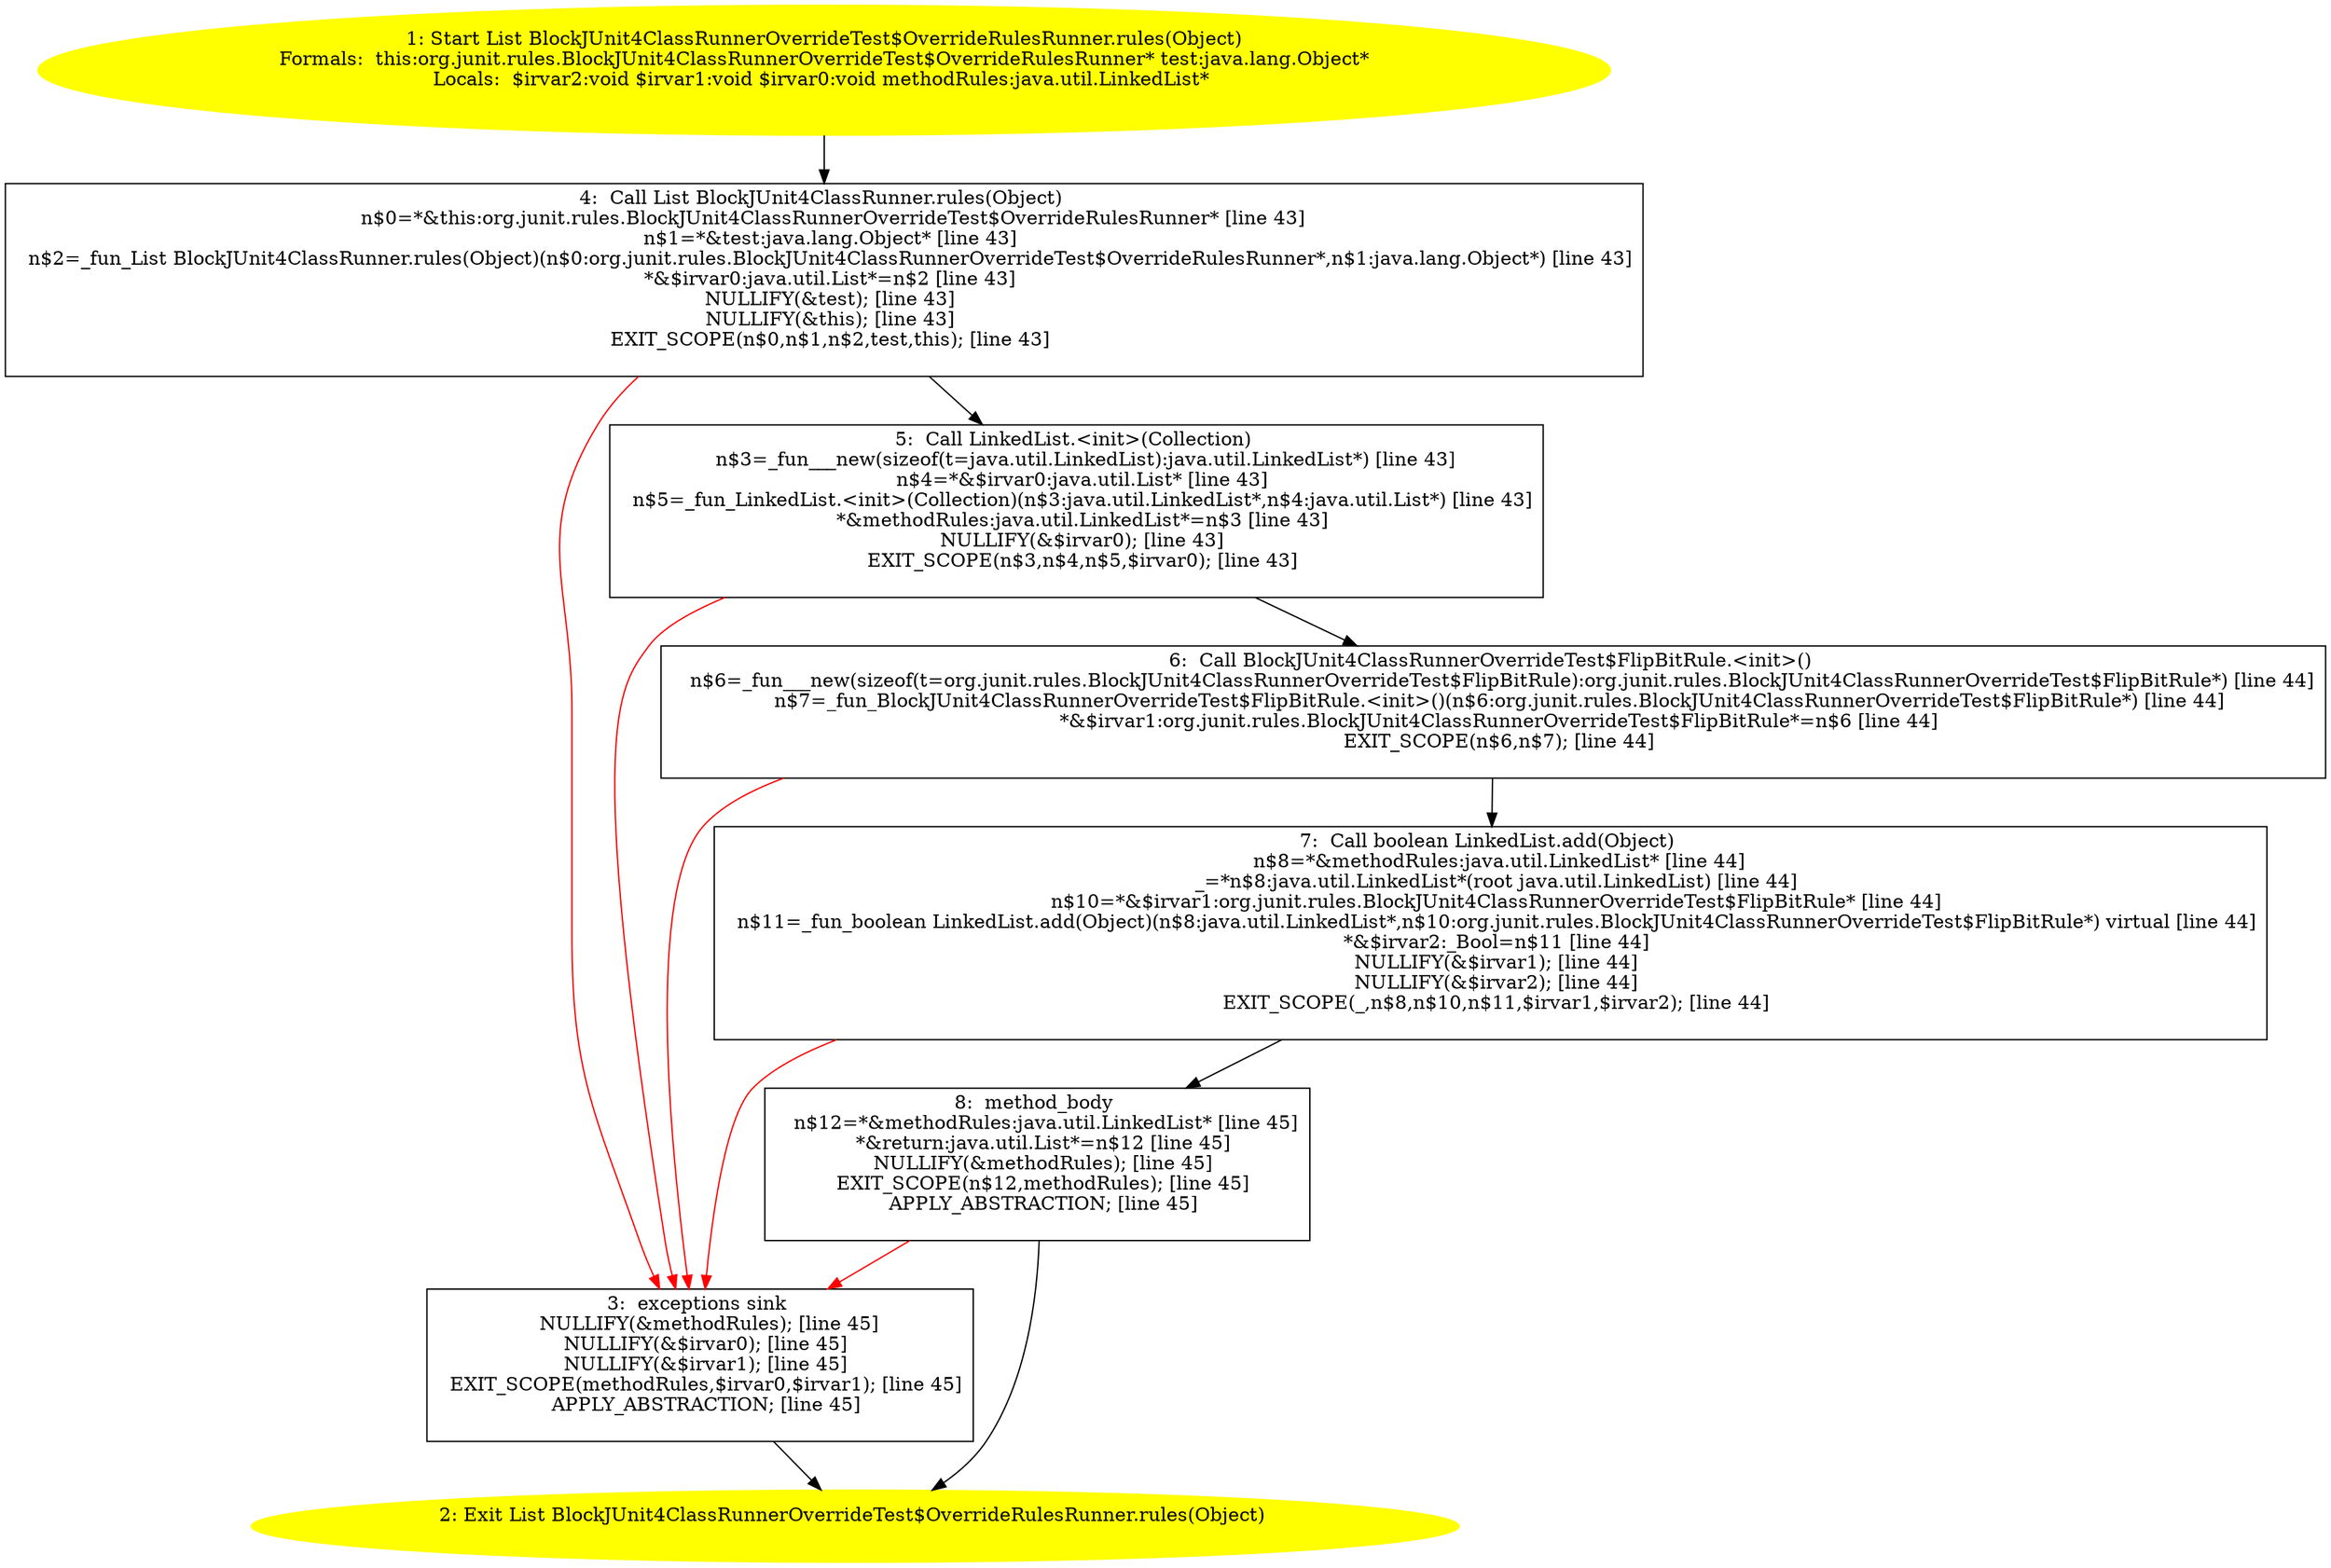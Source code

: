 /* @generated */
digraph cfg {
"org.junit.rules.BlockJUnit4ClassRunnerOverrideTest$OverrideRulesRunner.rules(java.lang.Object):java..6b8a218a9fdd38a173b30309c9895595_1" [label="1: Start List BlockJUnit4ClassRunnerOverrideTest$OverrideRulesRunner.rules(Object)\nFormals:  this:org.junit.rules.BlockJUnit4ClassRunnerOverrideTest$OverrideRulesRunner* test:java.lang.Object*\nLocals:  $irvar2:void $irvar1:void $irvar0:void methodRules:java.util.LinkedList* \n  " color=yellow style=filled]
	

	 "org.junit.rules.BlockJUnit4ClassRunnerOverrideTest$OverrideRulesRunner.rules(java.lang.Object):java..6b8a218a9fdd38a173b30309c9895595_1" -> "org.junit.rules.BlockJUnit4ClassRunnerOverrideTest$OverrideRulesRunner.rules(java.lang.Object):java..6b8a218a9fdd38a173b30309c9895595_4" ;
"org.junit.rules.BlockJUnit4ClassRunnerOverrideTest$OverrideRulesRunner.rules(java.lang.Object):java..6b8a218a9fdd38a173b30309c9895595_2" [label="2: Exit List BlockJUnit4ClassRunnerOverrideTest$OverrideRulesRunner.rules(Object) \n  " color=yellow style=filled]
	

"org.junit.rules.BlockJUnit4ClassRunnerOverrideTest$OverrideRulesRunner.rules(java.lang.Object):java..6b8a218a9fdd38a173b30309c9895595_3" [label="3:  exceptions sink \n   NULLIFY(&methodRules); [line 45]\n  NULLIFY(&$irvar0); [line 45]\n  NULLIFY(&$irvar1); [line 45]\n  EXIT_SCOPE(methodRules,$irvar0,$irvar1); [line 45]\n  APPLY_ABSTRACTION; [line 45]\n " shape="box"]
	

	 "org.junit.rules.BlockJUnit4ClassRunnerOverrideTest$OverrideRulesRunner.rules(java.lang.Object):java..6b8a218a9fdd38a173b30309c9895595_3" -> "org.junit.rules.BlockJUnit4ClassRunnerOverrideTest$OverrideRulesRunner.rules(java.lang.Object):java..6b8a218a9fdd38a173b30309c9895595_2" ;
"org.junit.rules.BlockJUnit4ClassRunnerOverrideTest$OverrideRulesRunner.rules(java.lang.Object):java..6b8a218a9fdd38a173b30309c9895595_4" [label="4:  Call List BlockJUnit4ClassRunner.rules(Object) \n   n$0=*&this:org.junit.rules.BlockJUnit4ClassRunnerOverrideTest$OverrideRulesRunner* [line 43]\n  n$1=*&test:java.lang.Object* [line 43]\n  n$2=_fun_List BlockJUnit4ClassRunner.rules(Object)(n$0:org.junit.rules.BlockJUnit4ClassRunnerOverrideTest$OverrideRulesRunner*,n$1:java.lang.Object*) [line 43]\n  *&$irvar0:java.util.List*=n$2 [line 43]\n  NULLIFY(&test); [line 43]\n  NULLIFY(&this); [line 43]\n  EXIT_SCOPE(n$0,n$1,n$2,test,this); [line 43]\n " shape="box"]
	

	 "org.junit.rules.BlockJUnit4ClassRunnerOverrideTest$OverrideRulesRunner.rules(java.lang.Object):java..6b8a218a9fdd38a173b30309c9895595_4" -> "org.junit.rules.BlockJUnit4ClassRunnerOverrideTest$OverrideRulesRunner.rules(java.lang.Object):java..6b8a218a9fdd38a173b30309c9895595_5" ;
	 "org.junit.rules.BlockJUnit4ClassRunnerOverrideTest$OverrideRulesRunner.rules(java.lang.Object):java..6b8a218a9fdd38a173b30309c9895595_4" -> "org.junit.rules.BlockJUnit4ClassRunnerOverrideTest$OverrideRulesRunner.rules(java.lang.Object):java..6b8a218a9fdd38a173b30309c9895595_3" [color="red" ];
"org.junit.rules.BlockJUnit4ClassRunnerOverrideTest$OverrideRulesRunner.rules(java.lang.Object):java..6b8a218a9fdd38a173b30309c9895595_5" [label="5:  Call LinkedList.<init>(Collection) \n   n$3=_fun___new(sizeof(t=java.util.LinkedList):java.util.LinkedList*) [line 43]\n  n$4=*&$irvar0:java.util.List* [line 43]\n  n$5=_fun_LinkedList.<init>(Collection)(n$3:java.util.LinkedList*,n$4:java.util.List*) [line 43]\n  *&methodRules:java.util.LinkedList*=n$3 [line 43]\n  NULLIFY(&$irvar0); [line 43]\n  EXIT_SCOPE(n$3,n$4,n$5,$irvar0); [line 43]\n " shape="box"]
	

	 "org.junit.rules.BlockJUnit4ClassRunnerOverrideTest$OverrideRulesRunner.rules(java.lang.Object):java..6b8a218a9fdd38a173b30309c9895595_5" -> "org.junit.rules.BlockJUnit4ClassRunnerOverrideTest$OverrideRulesRunner.rules(java.lang.Object):java..6b8a218a9fdd38a173b30309c9895595_6" ;
	 "org.junit.rules.BlockJUnit4ClassRunnerOverrideTest$OverrideRulesRunner.rules(java.lang.Object):java..6b8a218a9fdd38a173b30309c9895595_5" -> "org.junit.rules.BlockJUnit4ClassRunnerOverrideTest$OverrideRulesRunner.rules(java.lang.Object):java..6b8a218a9fdd38a173b30309c9895595_3" [color="red" ];
"org.junit.rules.BlockJUnit4ClassRunnerOverrideTest$OverrideRulesRunner.rules(java.lang.Object):java..6b8a218a9fdd38a173b30309c9895595_6" [label="6:  Call BlockJUnit4ClassRunnerOverrideTest$FlipBitRule.<init>() \n   n$6=_fun___new(sizeof(t=org.junit.rules.BlockJUnit4ClassRunnerOverrideTest$FlipBitRule):org.junit.rules.BlockJUnit4ClassRunnerOverrideTest$FlipBitRule*) [line 44]\n  n$7=_fun_BlockJUnit4ClassRunnerOverrideTest$FlipBitRule.<init>()(n$6:org.junit.rules.BlockJUnit4ClassRunnerOverrideTest$FlipBitRule*) [line 44]\n  *&$irvar1:org.junit.rules.BlockJUnit4ClassRunnerOverrideTest$FlipBitRule*=n$6 [line 44]\n  EXIT_SCOPE(n$6,n$7); [line 44]\n " shape="box"]
	

	 "org.junit.rules.BlockJUnit4ClassRunnerOverrideTest$OverrideRulesRunner.rules(java.lang.Object):java..6b8a218a9fdd38a173b30309c9895595_6" -> "org.junit.rules.BlockJUnit4ClassRunnerOverrideTest$OverrideRulesRunner.rules(java.lang.Object):java..6b8a218a9fdd38a173b30309c9895595_7" ;
	 "org.junit.rules.BlockJUnit4ClassRunnerOverrideTest$OverrideRulesRunner.rules(java.lang.Object):java..6b8a218a9fdd38a173b30309c9895595_6" -> "org.junit.rules.BlockJUnit4ClassRunnerOverrideTest$OverrideRulesRunner.rules(java.lang.Object):java..6b8a218a9fdd38a173b30309c9895595_3" [color="red" ];
"org.junit.rules.BlockJUnit4ClassRunnerOverrideTest$OverrideRulesRunner.rules(java.lang.Object):java..6b8a218a9fdd38a173b30309c9895595_7" [label="7:  Call boolean LinkedList.add(Object) \n   n$8=*&methodRules:java.util.LinkedList* [line 44]\n  _=*n$8:java.util.LinkedList*(root java.util.LinkedList) [line 44]\n  n$10=*&$irvar1:org.junit.rules.BlockJUnit4ClassRunnerOverrideTest$FlipBitRule* [line 44]\n  n$11=_fun_boolean LinkedList.add(Object)(n$8:java.util.LinkedList*,n$10:org.junit.rules.BlockJUnit4ClassRunnerOverrideTest$FlipBitRule*) virtual [line 44]\n  *&$irvar2:_Bool=n$11 [line 44]\n  NULLIFY(&$irvar1); [line 44]\n  NULLIFY(&$irvar2); [line 44]\n  EXIT_SCOPE(_,n$8,n$10,n$11,$irvar1,$irvar2); [line 44]\n " shape="box"]
	

	 "org.junit.rules.BlockJUnit4ClassRunnerOverrideTest$OverrideRulesRunner.rules(java.lang.Object):java..6b8a218a9fdd38a173b30309c9895595_7" -> "org.junit.rules.BlockJUnit4ClassRunnerOverrideTest$OverrideRulesRunner.rules(java.lang.Object):java..6b8a218a9fdd38a173b30309c9895595_8" ;
	 "org.junit.rules.BlockJUnit4ClassRunnerOverrideTest$OverrideRulesRunner.rules(java.lang.Object):java..6b8a218a9fdd38a173b30309c9895595_7" -> "org.junit.rules.BlockJUnit4ClassRunnerOverrideTest$OverrideRulesRunner.rules(java.lang.Object):java..6b8a218a9fdd38a173b30309c9895595_3" [color="red" ];
"org.junit.rules.BlockJUnit4ClassRunnerOverrideTest$OverrideRulesRunner.rules(java.lang.Object):java..6b8a218a9fdd38a173b30309c9895595_8" [label="8:  method_body \n   n$12=*&methodRules:java.util.LinkedList* [line 45]\n  *&return:java.util.List*=n$12 [line 45]\n  NULLIFY(&methodRules); [line 45]\n  EXIT_SCOPE(n$12,methodRules); [line 45]\n  APPLY_ABSTRACTION; [line 45]\n " shape="box"]
	

	 "org.junit.rules.BlockJUnit4ClassRunnerOverrideTest$OverrideRulesRunner.rules(java.lang.Object):java..6b8a218a9fdd38a173b30309c9895595_8" -> "org.junit.rules.BlockJUnit4ClassRunnerOverrideTest$OverrideRulesRunner.rules(java.lang.Object):java..6b8a218a9fdd38a173b30309c9895595_2" ;
	 "org.junit.rules.BlockJUnit4ClassRunnerOverrideTest$OverrideRulesRunner.rules(java.lang.Object):java..6b8a218a9fdd38a173b30309c9895595_8" -> "org.junit.rules.BlockJUnit4ClassRunnerOverrideTest$OverrideRulesRunner.rules(java.lang.Object):java..6b8a218a9fdd38a173b30309c9895595_3" [color="red" ];
}
